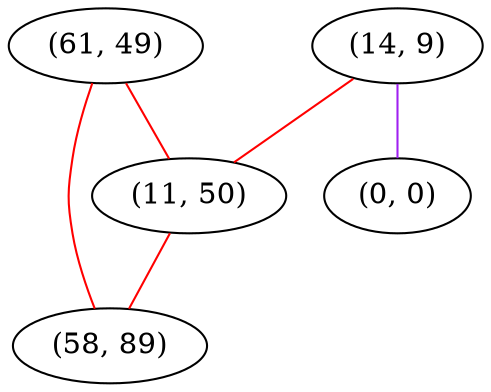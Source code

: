 graph "" {
"(61, 49)";
"(14, 9)";
"(0, 0)";
"(11, 50)";
"(58, 89)";
"(61, 49)" -- "(11, 50)"  [color=red, key=0, weight=1];
"(61, 49)" -- "(58, 89)"  [color=red, key=0, weight=1];
"(14, 9)" -- "(11, 50)"  [color=red, key=0, weight=1];
"(14, 9)" -- "(0, 0)"  [color=purple, key=0, weight=4];
"(11, 50)" -- "(58, 89)"  [color=red, key=0, weight=1];
}
